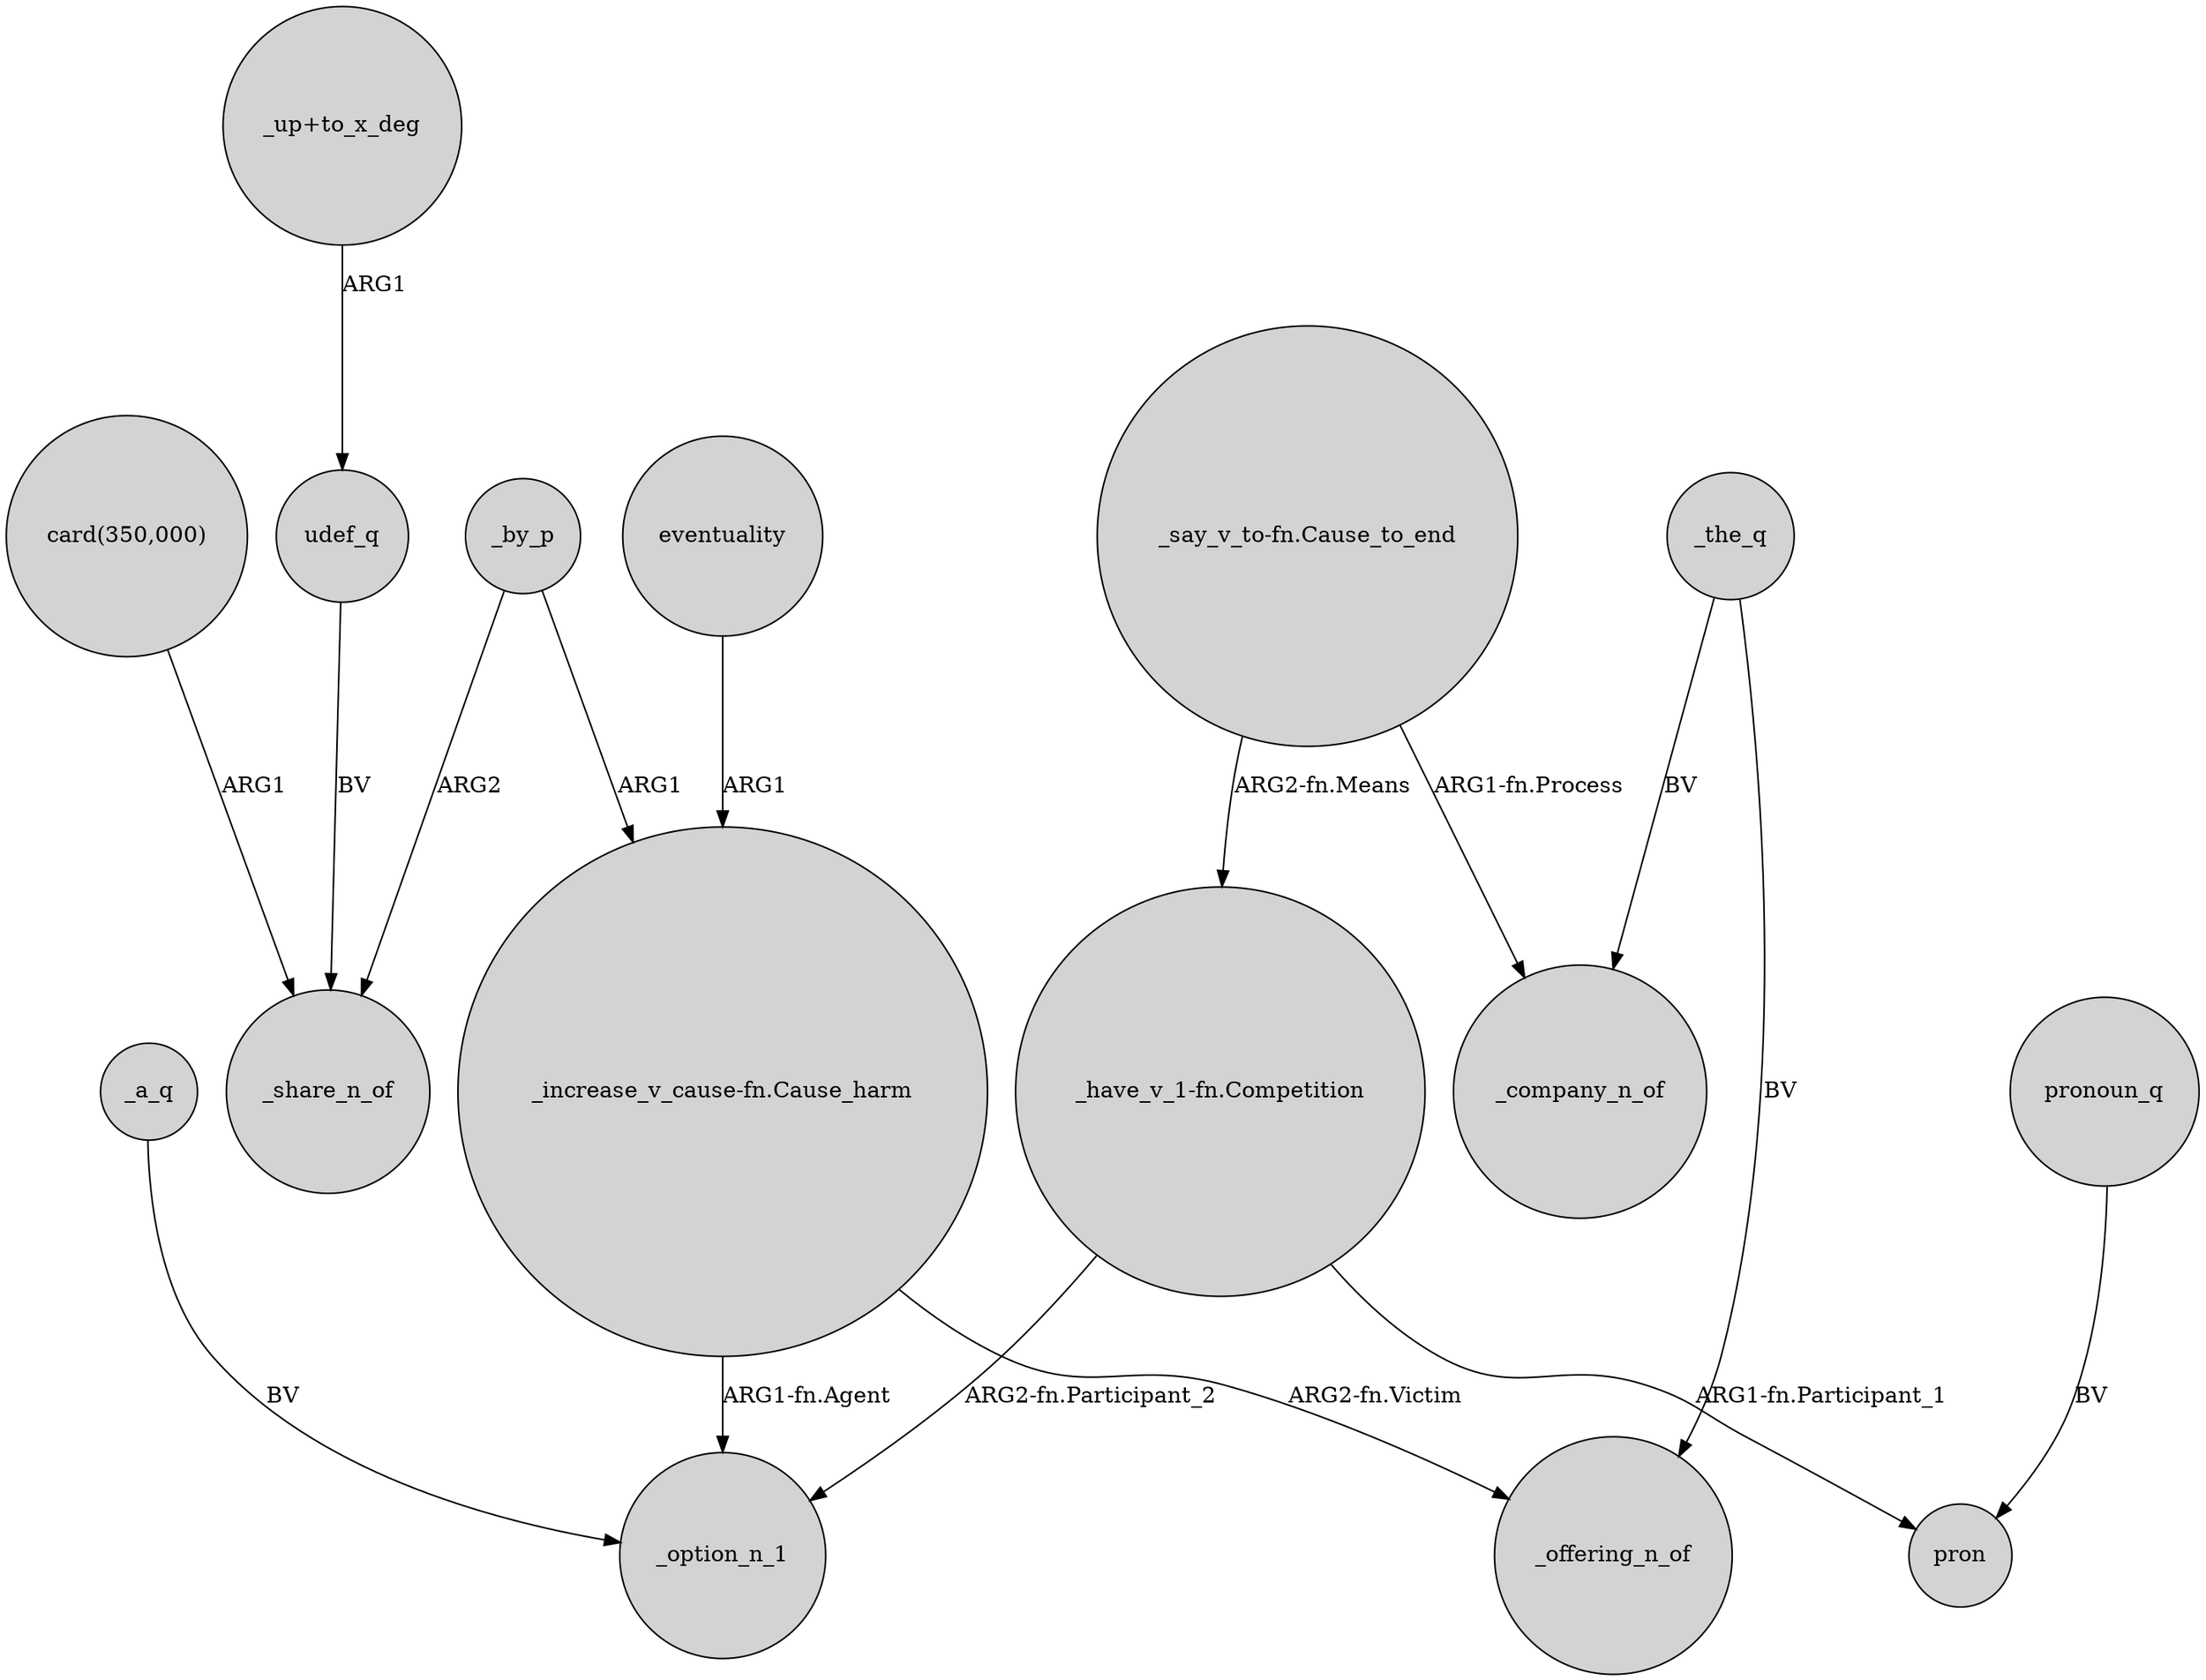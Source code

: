 digraph {
	node [shape=circle style=filled]
	_by_p -> _share_n_of [label=ARG2]
	"_say_v_to-fn.Cause_to_end" -> _company_n_of [label="ARG1-fn.Process"]
	"_increase_v_cause-fn.Cause_harm" -> _option_n_1 [label="ARG1-fn.Agent"]
	"_have_v_1-fn.Competition" -> _option_n_1 [label="ARG2-fn.Participant_2"]
	udef_q -> _share_n_of [label=BV]
	_the_q -> _offering_n_of [label=BV]
	"_increase_v_cause-fn.Cause_harm" -> _offering_n_of [label="ARG2-fn.Victim"]
	"_say_v_to-fn.Cause_to_end" -> "_have_v_1-fn.Competition" [label="ARG2-fn.Means"]
	"card(350,000)" -> _share_n_of [label=ARG1]
	eventuality -> "_increase_v_cause-fn.Cause_harm" [label=ARG1]
	_the_q -> _company_n_of [label=BV]
	_by_p -> "_increase_v_cause-fn.Cause_harm" [label=ARG1]
	pronoun_q -> pron [label=BV]
	"_up+to_x_deg" -> udef_q [label=ARG1]
	"_have_v_1-fn.Competition" -> pron [label="ARG1-fn.Participant_1"]
	_a_q -> _option_n_1 [label=BV]
}
